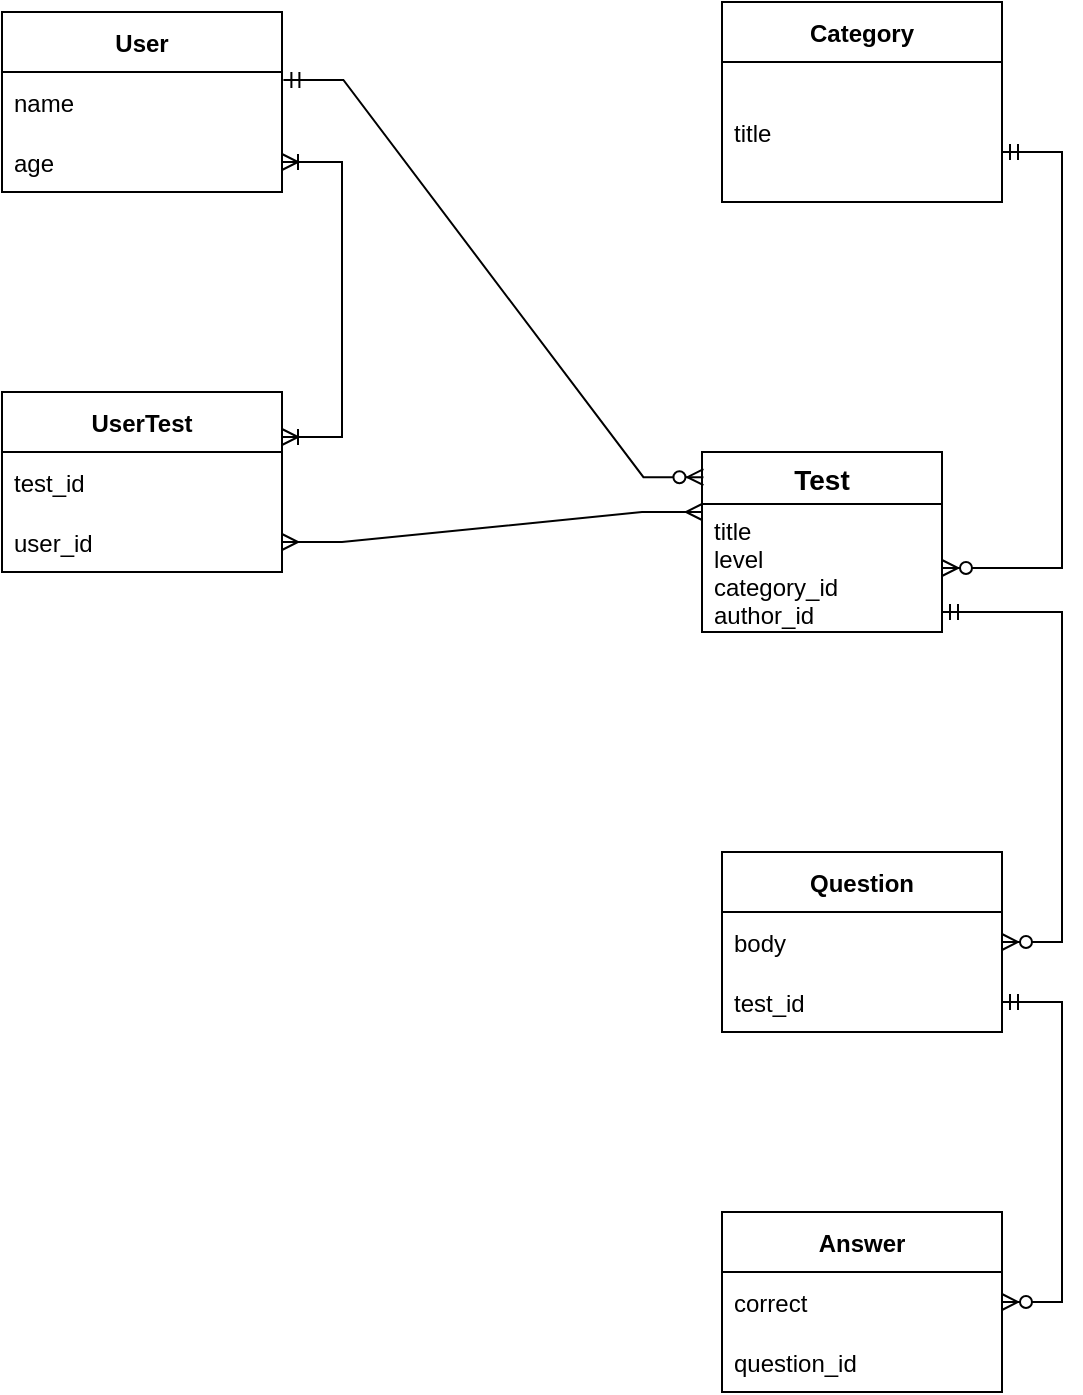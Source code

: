 <mxfile version="16.5.6" type="github">
  <diagram id="R2lEEEUBdFMjLlhIrx00" name="Page-1">
    <mxGraphModel dx="782" dy="428" grid="1" gridSize="10" guides="1" tooltips="1" connect="1" arrows="1" fold="1" page="1" pageScale="1" pageWidth="850" pageHeight="1100" math="0" shadow="0" extFonts="Permanent Marker^https://fonts.googleapis.com/css?family=Permanent+Marker">
      <root>
        <mxCell id="0" />
        <mxCell id="1" parent="0" />
        <mxCell id="31hS9ns2-G56qNiVtQOL-17" value="User" style="swimlane;fontStyle=1;childLayout=stackLayout;horizontal=1;startSize=30;horizontalStack=0;resizeParent=1;resizeParentMax=0;resizeLast=0;collapsible=1;marginBottom=0;" parent="1" vertex="1">
          <mxGeometry x="100" y="50" width="140" height="90" as="geometry" />
        </mxCell>
        <mxCell id="31hS9ns2-G56qNiVtQOL-18" value="name" style="text;strokeColor=none;fillColor=none;align=left;verticalAlign=middle;spacingLeft=4;spacingRight=4;overflow=hidden;points=[[0,0.5],[1,0.5]];portConstraint=eastwest;rotatable=0;" parent="31hS9ns2-G56qNiVtQOL-17" vertex="1">
          <mxGeometry y="30" width="140" height="30" as="geometry" />
        </mxCell>
        <mxCell id="31hS9ns2-G56qNiVtQOL-19" value="age" style="text;strokeColor=none;fillColor=none;align=left;verticalAlign=middle;spacingLeft=4;spacingRight=4;overflow=hidden;points=[[0,0.5],[1,0.5]];portConstraint=eastwest;rotatable=0;" parent="31hS9ns2-G56qNiVtQOL-17" vertex="1">
          <mxGeometry y="60" width="140" height="30" as="geometry" />
        </mxCell>
        <mxCell id="31hS9ns2-G56qNiVtQOL-21" value="Category" style="swimlane;fontStyle=1;childLayout=stackLayout;horizontal=1;startSize=30;horizontalStack=0;resizeParent=1;resizeParentMax=0;resizeLast=0;collapsible=1;marginBottom=0;" parent="1" vertex="1">
          <mxGeometry x="460" y="45" width="140" height="100" as="geometry" />
        </mxCell>
        <mxCell id="31hS9ns2-G56qNiVtQOL-22" value="title" style="text;strokeColor=none;fillColor=none;align=left;verticalAlign=middle;spacingLeft=4;spacingRight=4;overflow=hidden;points=[[0,0.5],[1,0.5]];portConstraint=eastwest;rotatable=0;" parent="31hS9ns2-G56qNiVtQOL-21" vertex="1">
          <mxGeometry y="30" width="140" height="70" as="geometry" />
        </mxCell>
        <mxCell id="31hS9ns2-G56qNiVtQOL-29" value="Question" style="swimlane;fontStyle=1;childLayout=stackLayout;horizontal=1;startSize=30;horizontalStack=0;resizeParent=1;resizeParentMax=0;resizeLast=0;collapsible=1;marginBottom=0;" parent="1" vertex="1">
          <mxGeometry x="460" y="470" width="140" height="90" as="geometry" />
        </mxCell>
        <mxCell id="31hS9ns2-G56qNiVtQOL-30" value="body" style="text;strokeColor=none;fillColor=none;align=left;verticalAlign=middle;spacingLeft=4;spacingRight=4;overflow=hidden;points=[[0,0.5],[1,0.5]];portConstraint=eastwest;rotatable=0;" parent="31hS9ns2-G56qNiVtQOL-29" vertex="1">
          <mxGeometry y="30" width="140" height="30" as="geometry" />
        </mxCell>
        <mxCell id="31hS9ns2-G56qNiVtQOL-31" value="test_id" style="text;strokeColor=none;fillColor=none;align=left;verticalAlign=middle;spacingLeft=4;spacingRight=4;overflow=hidden;points=[[0,0.5],[1,0.5]];portConstraint=eastwest;rotatable=0;" parent="31hS9ns2-G56qNiVtQOL-29" vertex="1">
          <mxGeometry y="60" width="140" height="30" as="geometry" />
        </mxCell>
        <mxCell id="31hS9ns2-G56qNiVtQOL-33" value="Answer" style="swimlane;fontStyle=1;childLayout=stackLayout;horizontal=1;startSize=30;horizontalStack=0;resizeParent=1;resizeParentMax=0;resizeLast=0;collapsible=1;marginBottom=0;" parent="1" vertex="1">
          <mxGeometry x="460" y="650" width="140" height="90" as="geometry" />
        </mxCell>
        <mxCell id="31hS9ns2-G56qNiVtQOL-34" value="correct" style="text;strokeColor=none;fillColor=none;align=left;verticalAlign=middle;spacingLeft=4;spacingRight=4;overflow=hidden;points=[[0,0.5],[1,0.5]];portConstraint=eastwest;rotatable=0;" parent="31hS9ns2-G56qNiVtQOL-33" vertex="1">
          <mxGeometry y="30" width="140" height="30" as="geometry" />
        </mxCell>
        <mxCell id="31hS9ns2-G56qNiVtQOL-35" value="question_id" style="text;strokeColor=none;fillColor=none;align=left;verticalAlign=middle;spacingLeft=4;spacingRight=4;overflow=hidden;points=[[0,0.5],[1,0.5]];portConstraint=eastwest;rotatable=0;" parent="31hS9ns2-G56qNiVtQOL-33" vertex="1">
          <mxGeometry y="60" width="140" height="30" as="geometry" />
        </mxCell>
        <mxCell id="31hS9ns2-G56qNiVtQOL-50" value="UserTest" style="swimlane;fontStyle=1;childLayout=stackLayout;horizontal=1;startSize=30;horizontalStack=0;resizeParent=1;resizeParentMax=0;resizeLast=0;collapsible=1;marginBottom=0;" parent="1" vertex="1">
          <mxGeometry x="100" y="240" width="140" height="90" as="geometry" />
        </mxCell>
        <mxCell id="31hS9ns2-G56qNiVtQOL-51" value="test_id" style="text;strokeColor=none;fillColor=none;align=left;verticalAlign=middle;spacingLeft=4;spacingRight=4;overflow=hidden;points=[[0,0.5],[1,0.5]];portConstraint=eastwest;rotatable=0;" parent="31hS9ns2-G56qNiVtQOL-50" vertex="1">
          <mxGeometry y="30" width="140" height="30" as="geometry" />
        </mxCell>
        <mxCell id="31hS9ns2-G56qNiVtQOL-52" value="user_id" style="text;strokeColor=none;fillColor=none;align=left;verticalAlign=middle;spacingLeft=4;spacingRight=4;overflow=hidden;points=[[0,0.5],[1,0.5]];portConstraint=eastwest;rotatable=0;" parent="31hS9ns2-G56qNiVtQOL-50" vertex="1">
          <mxGeometry y="60" width="140" height="30" as="geometry" />
        </mxCell>
        <mxCell id="31hS9ns2-G56qNiVtQOL-61" value="" style="edgeStyle=entityRelationEdgeStyle;fontSize=12;html=1;endArrow=ERoneToMany;startArrow=ERoneToMany;rounded=0;exitX=1;exitY=0.25;exitDx=0;exitDy=0;" parent="1" source="31hS9ns2-G56qNiVtQOL-50" target="31hS9ns2-G56qNiVtQOL-19" edge="1">
          <mxGeometry width="100" height="100" relative="1" as="geometry">
            <mxPoint x="350" y="220" as="sourcePoint" />
            <mxPoint x="250" y="130" as="targetPoint" />
          </mxGeometry>
        </mxCell>
        <mxCell id="bPZjT8djQQKSLz_S7Hr3-4" value="" style="edgeStyle=entityRelationEdgeStyle;fontSize=12;html=1;endArrow=ERzeroToMany;startArrow=ERmandOne;rounded=0;entryX=1;entryY=0.5;entryDx=0;entryDy=0;exitX=1;exitY=0.5;exitDx=0;exitDy=0;" parent="1" source="31hS9ns2-G56qNiVtQOL-31" target="31hS9ns2-G56qNiVtQOL-34" edge="1">
          <mxGeometry width="100" height="100" relative="1" as="geometry">
            <mxPoint x="610" y="570" as="sourcePoint" />
            <mxPoint x="710" y="470" as="targetPoint" />
          </mxGeometry>
        </mxCell>
        <mxCell id="bPZjT8djQQKSLz_S7Hr3-12" value="Test" style="swimlane;fontStyle=1;childLayout=stackLayout;horizontal=1;startSize=26;horizontalStack=0;resizeParent=1;resizeParentMax=0;resizeLast=0;collapsible=1;marginBottom=0;align=center;fontSize=14;" parent="1" vertex="1">
          <mxGeometry x="450" y="270" width="120" height="90" as="geometry" />
        </mxCell>
        <mxCell id="bPZjT8djQQKSLz_S7Hr3-13" value="title&#xa;level&#xa;category_id&#xa;author_id" style="text;strokeColor=none;fillColor=none;spacingLeft=4;spacingRight=4;overflow=hidden;rotatable=0;points=[[0,0.5],[1,0.5]];portConstraint=eastwest;fontSize=12;" parent="bPZjT8djQQKSLz_S7Hr3-12" vertex="1">
          <mxGeometry y="26" width="120" height="64" as="geometry" />
        </mxCell>
        <mxCell id="bPZjT8djQQKSLz_S7Hr3-16" value="" style="edgeStyle=entityRelationEdgeStyle;fontSize=12;html=1;endArrow=ERmany;startArrow=ERmany;rounded=0;exitX=1;exitY=0.5;exitDx=0;exitDy=0;" parent="1" source="31hS9ns2-G56qNiVtQOL-52" edge="1">
          <mxGeometry width="100" height="100" relative="1" as="geometry">
            <mxPoint x="350" y="400" as="sourcePoint" />
            <mxPoint x="450" y="300" as="targetPoint" />
          </mxGeometry>
        </mxCell>
        <mxCell id="bPZjT8djQQKSLz_S7Hr3-19" value="" style="edgeStyle=entityRelationEdgeStyle;fontSize=12;html=1;endArrow=ERzeroToMany;startArrow=ERmandOne;rounded=0;entryX=1;entryY=0.5;entryDx=0;entryDy=0;" parent="1" target="bPZjT8djQQKSLz_S7Hr3-13" edge="1">
          <mxGeometry width="100" height="100" relative="1" as="geometry">
            <mxPoint x="600" y="120" as="sourcePoint" />
            <mxPoint x="700" y="20" as="targetPoint" />
          </mxGeometry>
        </mxCell>
        <mxCell id="bPZjT8djQQKSLz_S7Hr3-21" value="" style="edgeStyle=entityRelationEdgeStyle;fontSize=12;html=1;endArrow=ERzeroToMany;startArrow=ERmandOne;rounded=0;exitX=1;exitY=0.5;exitDx=0;exitDy=0;" parent="1" target="31hS9ns2-G56qNiVtQOL-30" edge="1">
          <mxGeometry width="100" height="100" relative="1" as="geometry">
            <mxPoint x="570" y="350" as="sourcePoint" />
            <mxPoint x="750" y="250" as="targetPoint" />
          </mxGeometry>
        </mxCell>
        <mxCell id="bPZjT8djQQKSLz_S7Hr3-25" value="" style="edgeStyle=entityRelationEdgeStyle;fontSize=12;html=1;endArrow=ERzeroToMany;startArrow=ERmandOne;rounded=0;exitX=1.005;exitY=0.133;exitDx=0;exitDy=0;exitPerimeter=0;entryX=0.006;entryY=0.14;entryDx=0;entryDy=0;entryPerimeter=0;" parent="1" source="31hS9ns2-G56qNiVtQOL-18" target="bPZjT8djQQKSLz_S7Hr3-12" edge="1">
          <mxGeometry width="100" height="100" relative="1" as="geometry">
            <mxPoint x="350" y="270" as="sourcePoint" />
            <mxPoint x="450" y="170" as="targetPoint" />
          </mxGeometry>
        </mxCell>
      </root>
    </mxGraphModel>
  </diagram>
</mxfile>
